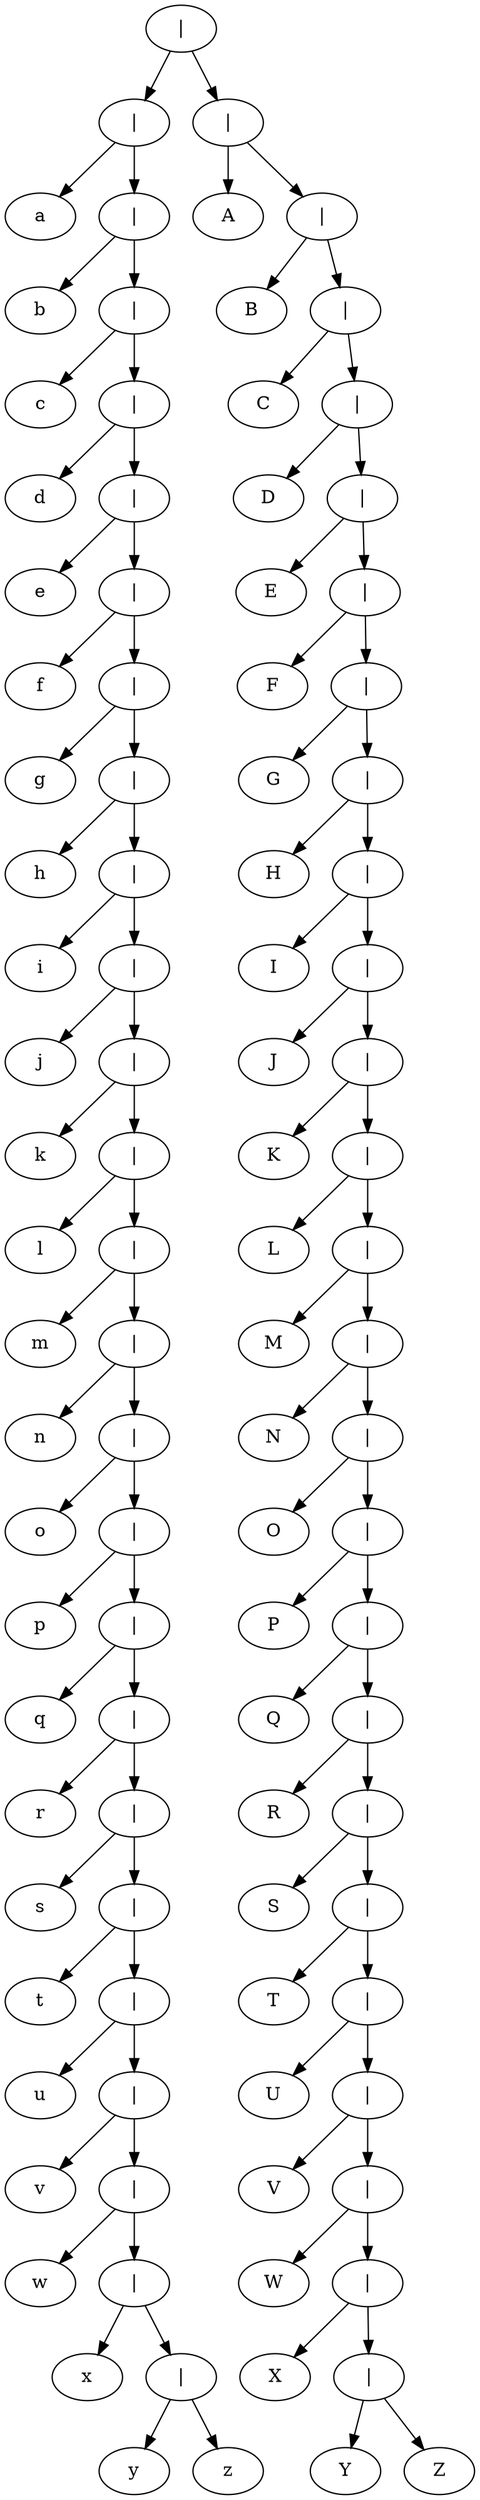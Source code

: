 //	File[/Users/lee/Main/Proj/On_BJTU/Compiler_Projects/LiaLEX/regex_analyze.cpp] Line[315]	2022-09-29 19:30
digraph Letter { 
1 [label = "|" ] 
2 [label = "|" ] 
3 [label = "a" ] 
2 -> 3 
4 [label = "|" ] 
5 [label = "b" ] 
4 -> 5 
6 [label = "|" ] 
7 [label = "c" ] 
6 -> 7 
8 [label = "|" ] 
9 [label = "d" ] 
8 -> 9 
10 [label = "|" ] 
11 [label = "e" ] 
10 -> 11 
12 [label = "|" ] 
13 [label = "f" ] 
12 -> 13 
14 [label = "|" ] 
15 [label = "g" ] 
14 -> 15 
16 [label = "|" ] 
17 [label = "h" ] 
16 -> 17 
18 [label = "|" ] 
19 [label = "i" ] 
18 -> 19 
20 [label = "|" ] 
21 [label = "j" ] 
20 -> 21 
22 [label = "|" ] 
23 [label = "k" ] 
22 -> 23 
24 [label = "|" ] 
25 [label = "l" ] 
24 -> 25 
26 [label = "|" ] 
27 [label = "m" ] 
26 -> 27 
28 [label = "|" ] 
29 [label = "n" ] 
28 -> 29 
30 [label = "|" ] 
31 [label = "o" ] 
30 -> 31 
32 [label = "|" ] 
33 [label = "p" ] 
32 -> 33 
34 [label = "|" ] 
35 [label = "q" ] 
34 -> 35 
36 [label = "|" ] 
37 [label = "r" ] 
36 -> 37 
38 [label = "|" ] 
39 [label = "s" ] 
38 -> 39 
40 [label = "|" ] 
41 [label = "t" ] 
40 -> 41 
42 [label = "|" ] 
43 [label = "u" ] 
42 -> 43 
44 [label = "|" ] 
45 [label = "v" ] 
44 -> 45 
46 [label = "|" ] 
47 [label = "w" ] 
46 -> 47 
48 [label = "|" ] 
49 [label = "x" ] 
48 -> 49 
50 [label = "|" ] 
51 [label = "y" ] 
50 -> 51 
52 [label = "z" ] 
50 -> 52 
48 -> 50 
46 -> 48 
44 -> 46 
42 -> 44 
40 -> 42 
38 -> 40 
36 -> 38 
34 -> 36 
32 -> 34 
30 -> 32 
28 -> 30 
26 -> 28 
24 -> 26 
22 -> 24 
20 -> 22 
18 -> 20 
16 -> 18 
14 -> 16 
12 -> 14 
10 -> 12 
8 -> 10 
6 -> 8 
4 -> 6 
2 -> 4 
1 -> 2 
53 [label = "|" ] 
54 [label = "A" ] 
53 -> 54 
55 [label = "|" ] 
56 [label = "B" ] 
55 -> 56 
57 [label = "|" ] 
58 [label = "C" ] 
57 -> 58 
59 [label = "|" ] 
60 [label = "D" ] 
59 -> 60 
61 [label = "|" ] 
62 [label = "E" ] 
61 -> 62 
63 [label = "|" ] 
64 [label = "F" ] 
63 -> 64 
65 [label = "|" ] 
66 [label = "G" ] 
65 -> 66 
67 [label = "|" ] 
68 [label = "H" ] 
67 -> 68 
69 [label = "|" ] 
70 [label = "I" ] 
69 -> 70 
71 [label = "|" ] 
72 [label = "J" ] 
71 -> 72 
73 [label = "|" ] 
74 [label = "K" ] 
73 -> 74 
75 [label = "|" ] 
76 [label = "L" ] 
75 -> 76 
77 [label = "|" ] 
78 [label = "M" ] 
77 -> 78 
79 [label = "|" ] 
80 [label = "N" ] 
79 -> 80 
81 [label = "|" ] 
82 [label = "O" ] 
81 -> 82 
83 [label = "|" ] 
84 [label = "P" ] 
83 -> 84 
85 [label = "|" ] 
86 [label = "Q" ] 
85 -> 86 
87 [label = "|" ] 
88 [label = "R" ] 
87 -> 88 
89 [label = "|" ] 
90 [label = "S" ] 
89 -> 90 
91 [label = "|" ] 
92 [label = "T" ] 
91 -> 92 
93 [label = "|" ] 
94 [label = "U" ] 
93 -> 94 
95 [label = "|" ] 
96 [label = "V" ] 
95 -> 96 
97 [label = "|" ] 
98 [label = "W" ] 
97 -> 98 
99 [label = "|" ] 
100 [label = "X" ] 
99 -> 100 
101 [label = "|" ] 
102 [label = "Y" ] 
101 -> 102 
103 [label = "Z" ] 
101 -> 103 
99 -> 101 
97 -> 99 
95 -> 97 
93 -> 95 
91 -> 93 
89 -> 91 
87 -> 89 
85 -> 87 
83 -> 85 
81 -> 83 
79 -> 81 
77 -> 79 
75 -> 77 
73 -> 75 
71 -> 73 
69 -> 71 
67 -> 69 
65 -> 67 
63 -> 65 
61 -> 63 
59 -> 61 
57 -> 59 
55 -> 57 
53 -> 55 
1 -> 53 
} 
